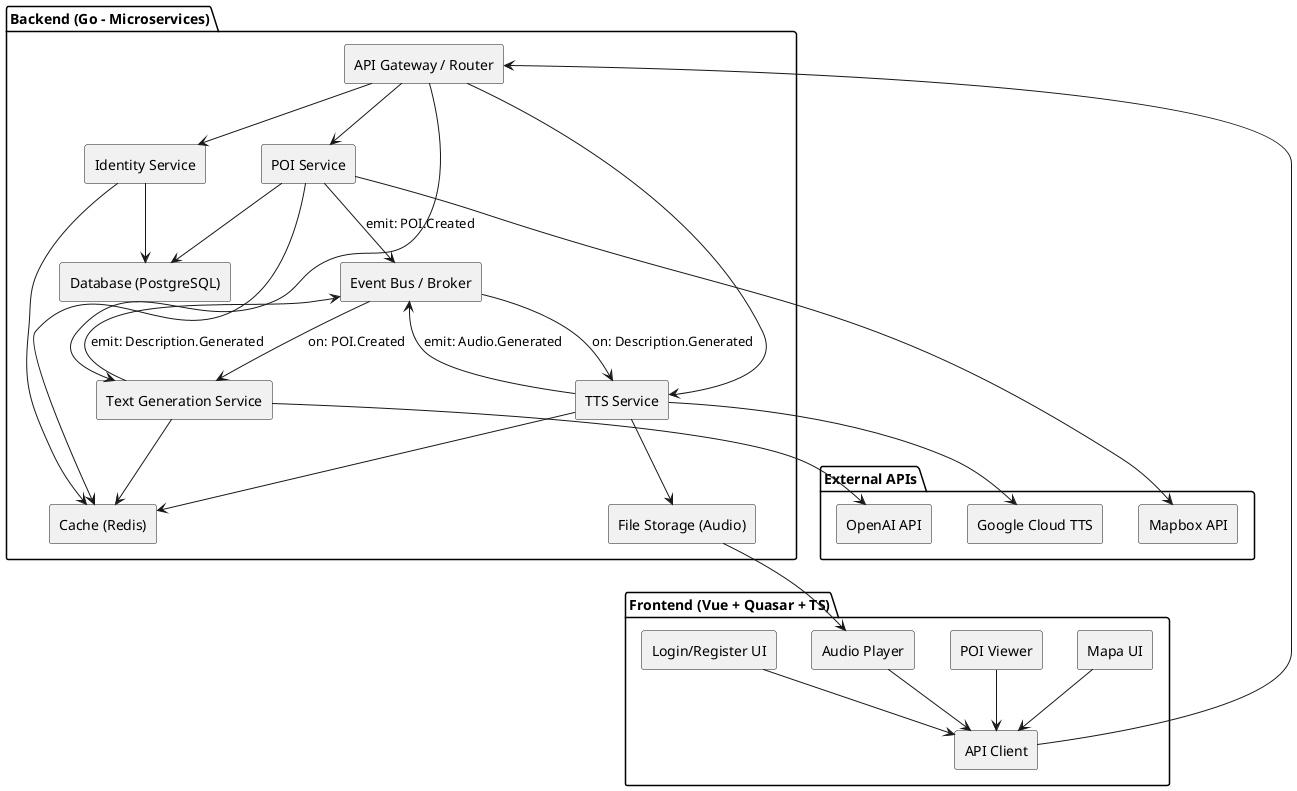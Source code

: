 @startuml trippie-architecture
skinparam componentStyle rectangle

package "Frontend (Vue + Quasar + TS)" {
    [Mapa UI]
    [POI Viewer]
    [Audio Player]
    [Login/Register UI]
    [API Client]
}

package "Backend (Go - Microservices)" {
    [API Gateway / Router]
    [POI Service]
    [Text Generation Service]
    [TTS Service]
    [Identity Service]
    [Event Bus / Broker]
    [Cache (Redis)]
    [Database (PostgreSQL)]
    [File Storage (Audio)]
}

package "External APIs" {
    [Mapbox API]
    [OpenAI API]
    [Google Cloud TTS]
}

' FRONTEND do BACKEND
[Mapa UI] --> [API Client]
[POI Viewer] --> [API Client]
[Audio Player] --> [API Client]
[Login/Register UI] --> [API Client]
[API Client] --> [API Gateway / Router]

' GATEWAY routing
[API Gateway / Router] --> [POI Service]
[API Gateway / Router] --> [Text Generation Service]
[API Gateway / Router] --> [TTS Service]
[API Gateway / Router] --> [Identity Service]

' POI SERVICE
[POI Service] --> [Database (PostgreSQL)]
[POI Service] --> [Cache (Redis)]
[POI Service] --> [Mapbox API]
[POI Service] --> [Event Bus / Broker] : emit: POI.Created

' TEXT GENERATION
[Event Bus / Broker] --> [Text Generation Service] : on: POI.Created
[Text Generation Service] --> [OpenAI API]
[Text Generation Service] --> [Cache (Redis)]
[Text Generation Service] --> [Event Bus / Broker] : emit: Description.Generated

' TTS SERVICE
[Event Bus / Broker] --> [TTS Service] : on: Description.Generated
[TTS Service] --> [Google Cloud TTS]
[TTS Service] --> [Cache (Redis)]
[TTS Service] --> [File Storage (Audio)]
[TTS Service] --> [Event Bus / Broker] : emit: Audio.Generated

' IDENTITY
[Identity Service] --> [Database (PostgreSQL)]
[Identity Service] --> [Cache (Redis)]

' FILE DELIVERY
[File Storage (Audio)] --> [Audio Player]

@enduml
